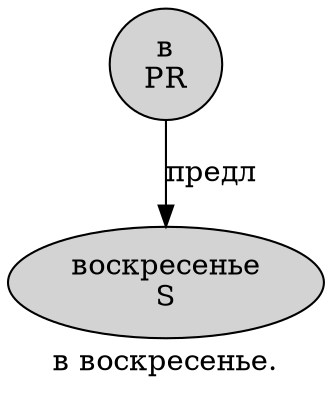digraph SENTENCE_1537 {
	graph [label="в воскресенье."]
	node [style=filled]
		0 [label="в
PR" color="" fillcolor=lightgray penwidth=1 shape=ellipse]
		1 [label="воскресенье
S" color="" fillcolor=lightgray penwidth=1 shape=ellipse]
			0 -> 1 [label="предл"]
}